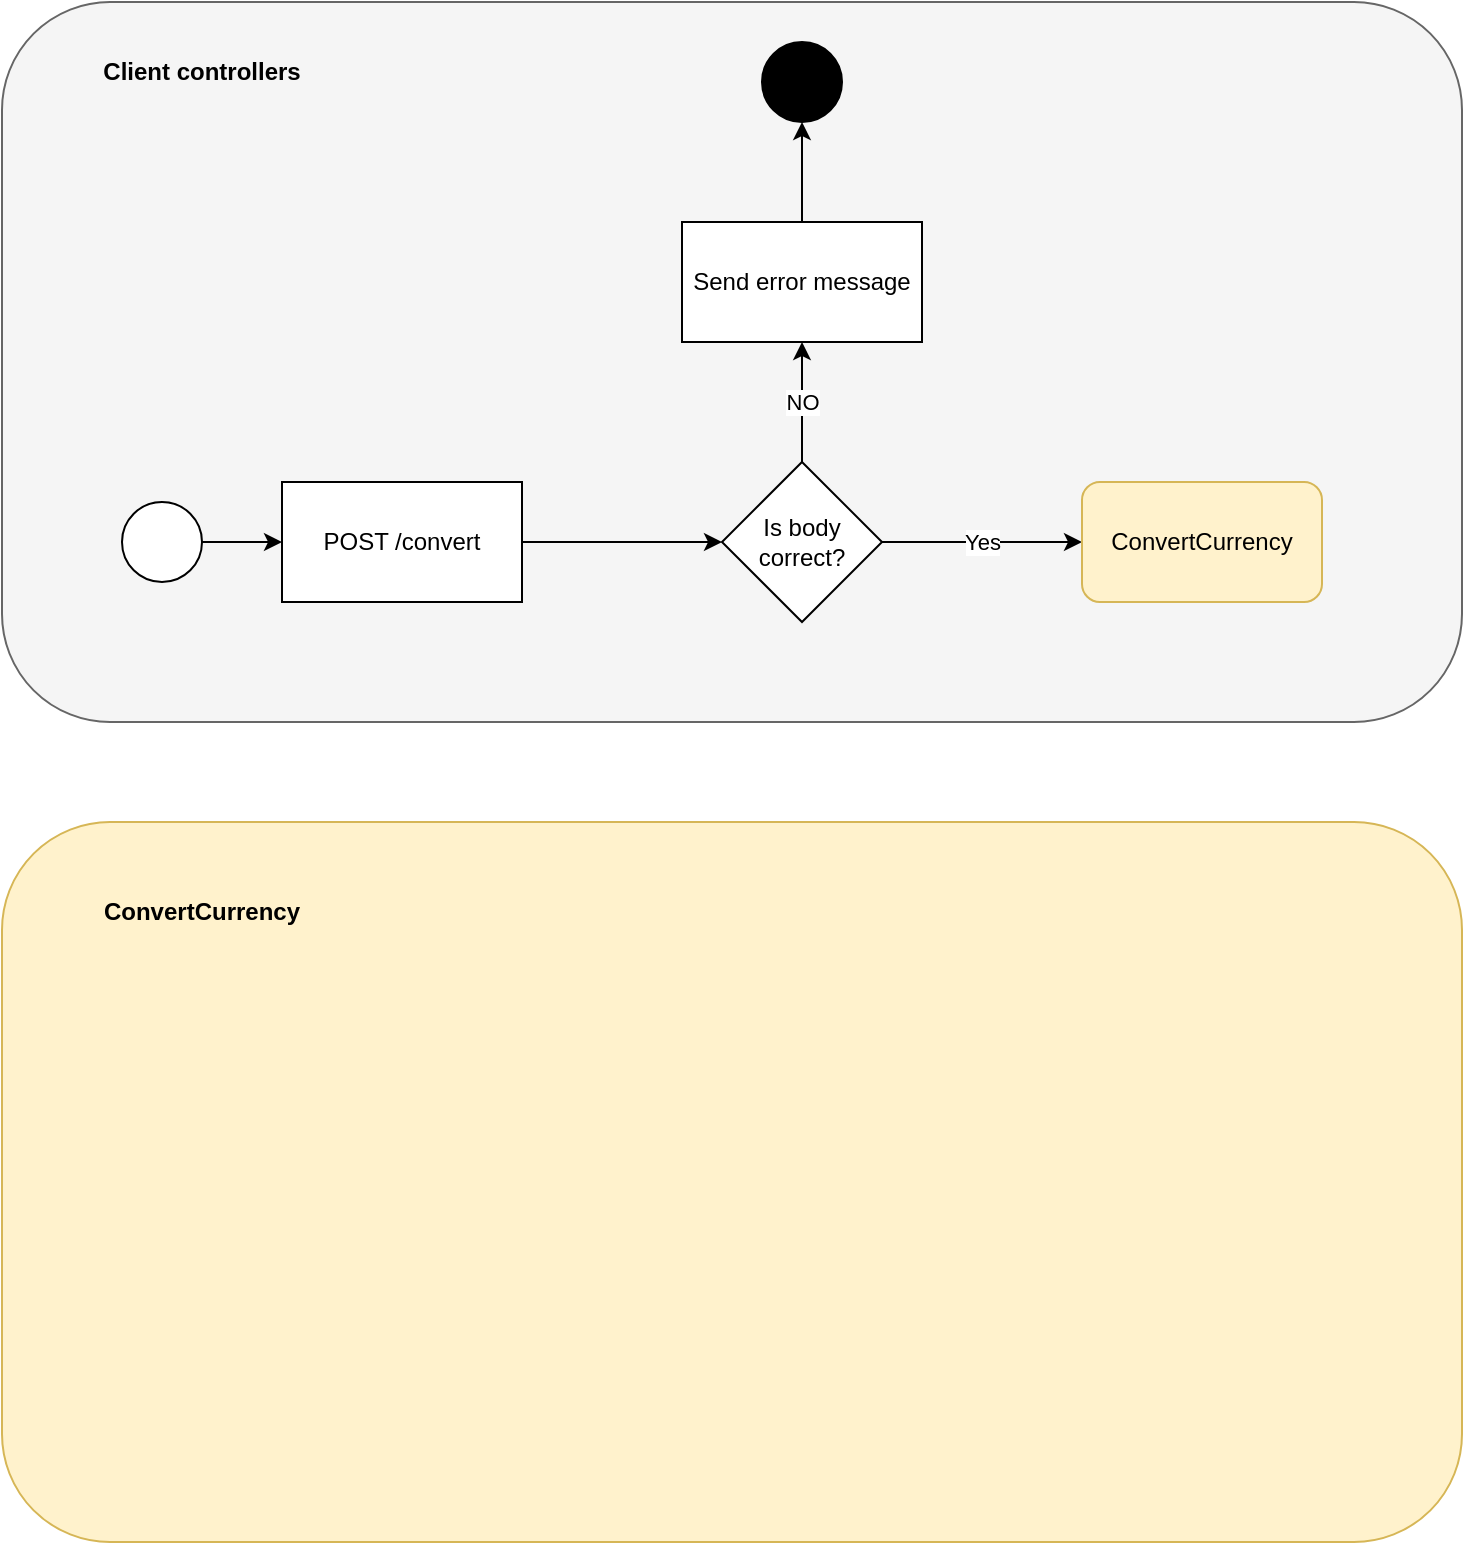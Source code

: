 <mxfile version="15.5.2" type="github">
  <diagram id="Bm8dZN4ivnoAripCvTCq" name="Page-1">
    <mxGraphModel dx="1426" dy="1868" grid="1" gridSize="10" guides="1" tooltips="1" connect="1" arrows="1" fold="1" page="1" pageScale="1" pageWidth="827" pageHeight="1169" math="0" shadow="0">
      <root>
        <mxCell id="0" />
        <mxCell id="1" parent="0" />
        <mxCell id="Bmywiy6Kt7-xOILnYzD0-18" value="" style="rounded=1;whiteSpace=wrap;html=1;strokeWidth=1;fillColor=#f5f5f5;fontColor=#333333;strokeColor=#666666;" vertex="1" parent="1">
          <mxGeometry x="60" y="-50" width="730" height="360" as="geometry" />
        </mxCell>
        <mxCell id="Bmywiy6Kt7-xOILnYzD0-4" value="" style="edgeStyle=orthogonalEdgeStyle;rounded=0;orthogonalLoop=1;jettySize=auto;html=1;" edge="1" parent="1" source="Bmywiy6Kt7-xOILnYzD0-2" target="Bmywiy6Kt7-xOILnYzD0-3">
          <mxGeometry relative="1" as="geometry" />
        </mxCell>
        <mxCell id="Bmywiy6Kt7-xOILnYzD0-2" value="" style="ellipse;whiteSpace=wrap;html=1;aspect=fixed;" vertex="1" parent="1">
          <mxGeometry x="120" y="200" width="40" height="40" as="geometry" />
        </mxCell>
        <mxCell id="Bmywiy6Kt7-xOILnYzD0-8" value="" style="edgeStyle=orthogonalEdgeStyle;rounded=0;orthogonalLoop=1;jettySize=auto;html=1;" edge="1" parent="1" source="Bmywiy6Kt7-xOILnYzD0-3" target="Bmywiy6Kt7-xOILnYzD0-7">
          <mxGeometry relative="1" as="geometry" />
        </mxCell>
        <mxCell id="Bmywiy6Kt7-xOILnYzD0-3" value="POST /convert" style="whiteSpace=wrap;html=1;" vertex="1" parent="1">
          <mxGeometry x="200" y="190" width="120" height="60" as="geometry" />
        </mxCell>
        <mxCell id="Bmywiy6Kt7-xOILnYzD0-12" value="NO" style="edgeStyle=orthogonalEdgeStyle;rounded=0;orthogonalLoop=1;jettySize=auto;html=1;" edge="1" parent="1" source="Bmywiy6Kt7-xOILnYzD0-7">
          <mxGeometry relative="1" as="geometry">
            <mxPoint x="460" y="120" as="targetPoint" />
          </mxGeometry>
        </mxCell>
        <mxCell id="Bmywiy6Kt7-xOILnYzD0-17" value="Yes" style="edgeStyle=orthogonalEdgeStyle;rounded=0;orthogonalLoop=1;jettySize=auto;html=1;" edge="1" parent="1" source="Bmywiy6Kt7-xOILnYzD0-7" target="Bmywiy6Kt7-xOILnYzD0-16">
          <mxGeometry relative="1" as="geometry" />
        </mxCell>
        <mxCell id="Bmywiy6Kt7-xOILnYzD0-7" value="Is body correct?" style="rhombus;whiteSpace=wrap;html=1;" vertex="1" parent="1">
          <mxGeometry x="420" y="180" width="80" height="80" as="geometry" />
        </mxCell>
        <mxCell id="Bmywiy6Kt7-xOILnYzD0-15" style="edgeStyle=orthogonalEdgeStyle;rounded=0;orthogonalLoop=1;jettySize=auto;html=1;" edge="1" parent="1" source="Bmywiy6Kt7-xOILnYzD0-13">
          <mxGeometry relative="1" as="geometry">
            <mxPoint x="460" y="10" as="targetPoint" />
          </mxGeometry>
        </mxCell>
        <mxCell id="Bmywiy6Kt7-xOILnYzD0-13" value="Send error message" style="whiteSpace=wrap;html=1;" vertex="1" parent="1">
          <mxGeometry x="400" y="60" width="120" height="60" as="geometry" />
        </mxCell>
        <mxCell id="Bmywiy6Kt7-xOILnYzD0-14" value="" style="ellipse;whiteSpace=wrap;html=1;aspect=fixed;fillColor=#000000;" vertex="1" parent="1">
          <mxGeometry x="440" y="-30" width="40" height="40" as="geometry" />
        </mxCell>
        <mxCell id="Bmywiy6Kt7-xOILnYzD0-16" value="ConvertCurrency" style="whiteSpace=wrap;html=1;rounded=1;glass=0;sketch=0;fillColor=#fff2cc;strokeColor=#d6b656;" vertex="1" parent="1">
          <mxGeometry x="600" y="190" width="120" height="60" as="geometry" />
        </mxCell>
        <mxCell id="Bmywiy6Kt7-xOILnYzD0-19" value="" style="rounded=1;whiteSpace=wrap;html=1;strokeWidth=1;fillColor=#fff2cc;strokeColor=#d6b656;" vertex="1" parent="1">
          <mxGeometry x="60" y="360" width="730" height="360" as="geometry" />
        </mxCell>
        <mxCell id="Bmywiy6Kt7-xOILnYzD0-21" value="&lt;b&gt;Client controllers&lt;/b&gt;" style="text;html=1;strokeColor=none;fillColor=none;align=center;verticalAlign=middle;whiteSpace=wrap;rounded=0;glass=0;sketch=0;" vertex="1" parent="1">
          <mxGeometry x="100" y="-30" width="120" height="30" as="geometry" />
        </mxCell>
        <mxCell id="Bmywiy6Kt7-xOILnYzD0-22" value="&lt;b&gt;ConvertCurrency&lt;/b&gt;" style="text;html=1;strokeColor=none;fillColor=none;align=center;verticalAlign=middle;whiteSpace=wrap;rounded=0;glass=0;sketch=0;" vertex="1" parent="1">
          <mxGeometry x="105" y="390" width="110" height="30" as="geometry" />
        </mxCell>
      </root>
    </mxGraphModel>
  </diagram>
</mxfile>

